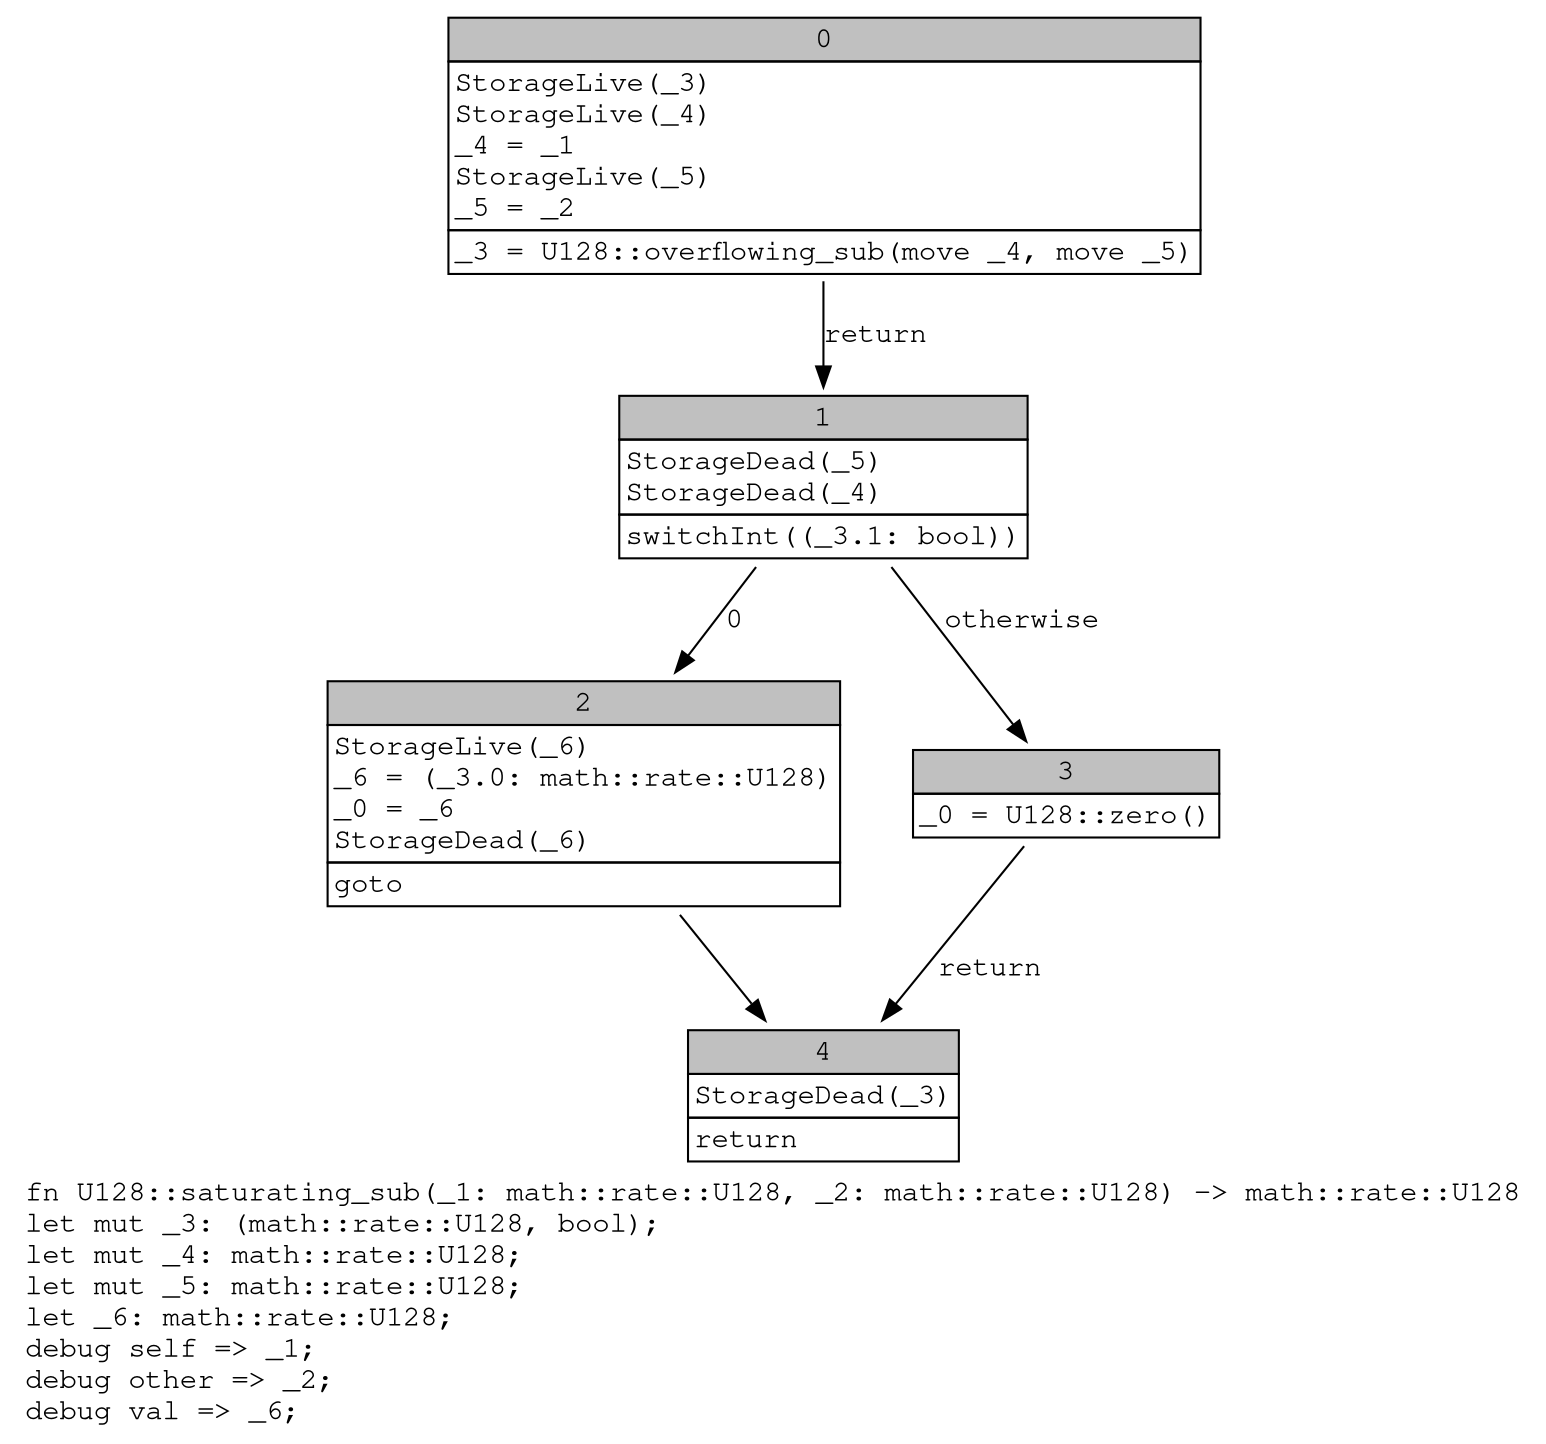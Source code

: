 digraph Mir_0_1384 {
    graph [fontname="Courier, monospace"];
    node [fontname="Courier, monospace"];
    edge [fontname="Courier, monospace"];
    label=<fn U128::saturating_sub(_1: math::rate::U128, _2: math::rate::U128) -&gt; math::rate::U128<br align="left"/>let mut _3: (math::rate::U128, bool);<br align="left"/>let mut _4: math::rate::U128;<br align="left"/>let mut _5: math::rate::U128;<br align="left"/>let _6: math::rate::U128;<br align="left"/>debug self =&gt; _1;<br align="left"/>debug other =&gt; _2;<br align="left"/>debug val =&gt; _6;<br align="left"/>>;
    bb0__0_1384 [shape="none", label=<<table border="0" cellborder="1" cellspacing="0"><tr><td bgcolor="gray" align="center" colspan="1">0</td></tr><tr><td align="left" balign="left">StorageLive(_3)<br/>StorageLive(_4)<br/>_4 = _1<br/>StorageLive(_5)<br/>_5 = _2<br/></td></tr><tr><td align="left">_3 = U128::overflowing_sub(move _4, move _5)</td></tr></table>>];
    bb1__0_1384 [shape="none", label=<<table border="0" cellborder="1" cellspacing="0"><tr><td bgcolor="gray" align="center" colspan="1">1</td></tr><tr><td align="left" balign="left">StorageDead(_5)<br/>StorageDead(_4)<br/></td></tr><tr><td align="left">switchInt((_3.1: bool))</td></tr></table>>];
    bb2__0_1384 [shape="none", label=<<table border="0" cellborder="1" cellspacing="0"><tr><td bgcolor="gray" align="center" colspan="1">2</td></tr><tr><td align="left" balign="left">StorageLive(_6)<br/>_6 = (_3.0: math::rate::U128)<br/>_0 = _6<br/>StorageDead(_6)<br/></td></tr><tr><td align="left">goto</td></tr></table>>];
    bb3__0_1384 [shape="none", label=<<table border="0" cellborder="1" cellspacing="0"><tr><td bgcolor="gray" align="center" colspan="1">3</td></tr><tr><td align="left">_0 = U128::zero()</td></tr></table>>];
    bb4__0_1384 [shape="none", label=<<table border="0" cellborder="1" cellspacing="0"><tr><td bgcolor="gray" align="center" colspan="1">4</td></tr><tr><td align="left" balign="left">StorageDead(_3)<br/></td></tr><tr><td align="left">return</td></tr></table>>];
    bb0__0_1384 -> bb1__0_1384 [label="return"];
    bb1__0_1384 -> bb2__0_1384 [label="0"];
    bb1__0_1384 -> bb3__0_1384 [label="otherwise"];
    bb2__0_1384 -> bb4__0_1384 [label=""];
    bb3__0_1384 -> bb4__0_1384 [label="return"];
}
